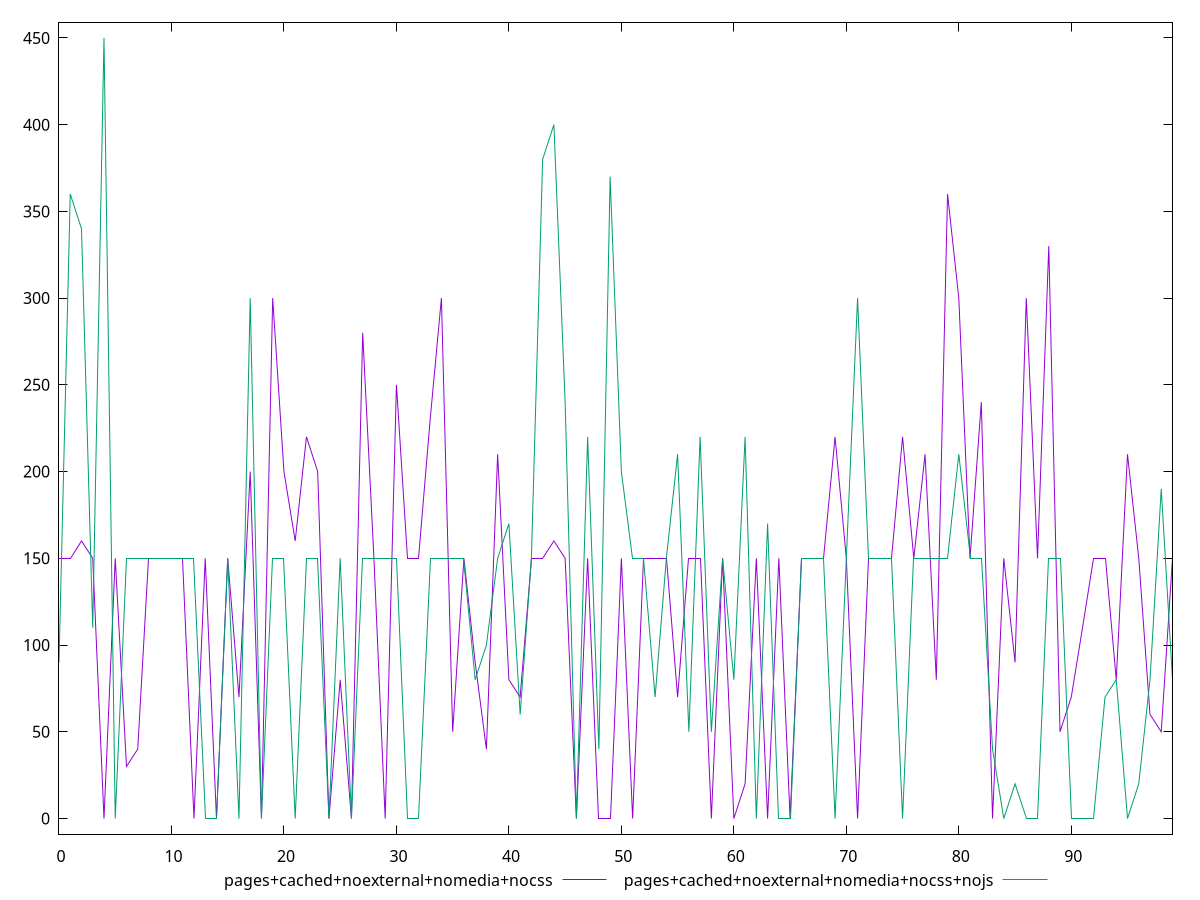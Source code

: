 reset

$pagesCachedNoexternalNomediaNocss <<EOF
0 150
1 150
2 160
3 150
4 0
5 150
6 30
7 40
8 150
9 150
10 150
11 150
12 0
13 150
14 0
15 150
16 70
17 200
18 0
19 300
20 200
21 160
22 220
23 200
24 0
25 80
26 0
27 280
28 150
29 0
30 250
31 150
32 150
33 230
34 300
35 50
36 150
37 90
38 40
39 210
40 80
41 70
42 150
43 150
44 160
45 150
46 0
47 150
48 0
49 0
50 150
51 0
52 150
53 150
54 150
55 70
56 150
57 150
58 0
59 150
60 0
61 20
62 150
63 0
64 150
65 0
66 150
67 150
68 150
69 220
70 150
71 0
72 150
73 150
74 150
75 220
76 150
77 210
78 80
79 360
80 300
81 150
82 240
83 0
84 150
85 90
86 300
87 150
88 330
89 50
90 70
91 110
92 150
93 150
94 80
95 210
96 150
97 60
98 50
99 150
EOF

$pagesCachedNoexternalNomediaNocssNojs <<EOF
0 90
1 360
2 340
3 110
4 450
5 0
6 150
7 150
8 150
9 150
10 150
11 150
12 150
13 0
14 0
15 150
16 0
17 300
18 0
19 150
20 150
21 0
22 150
23 150
24 0
25 150
26 0
27 150
28 150
29 150
30 150
31 0
32 0
33 150
34 150
35 150
36 150
37 80
38 100
39 150
40 170
41 60
42 150
43 380
44 400
45 240
46 0
47 220
48 40
49 370
50 200
51 150
52 150
53 70
54 150
55 210
56 50
57 220
58 50
59 150
60 80
61 220
62 0
63 170
64 0
65 0
66 150
67 150
68 150
69 0
70 150
71 300
72 150
73 150
74 150
75 0
76 150
77 150
78 150
79 150
80 210
81 150
82 150
83 40
84 0
85 20
86 0
87 0
88 150
89 150
90 0
91 0
92 0
93 70
94 80
95 0
96 20
97 80
98 190
99 80
EOF

set key outside below
set xrange [0:99]
set yrange [-9:459]
set trange [-9:459]
set terminal svg size 640, 520 enhanced background rgb 'white'
set output "reprap/unused-css-rules/comparison/line/4_vs_5.svg"

plot $pagesCachedNoexternalNomediaNocss title "pages+cached+noexternal+nomedia+nocss" with line, \
     $pagesCachedNoexternalNomediaNocssNojs title "pages+cached+noexternal+nomedia+nocss+nojs" with line

reset
